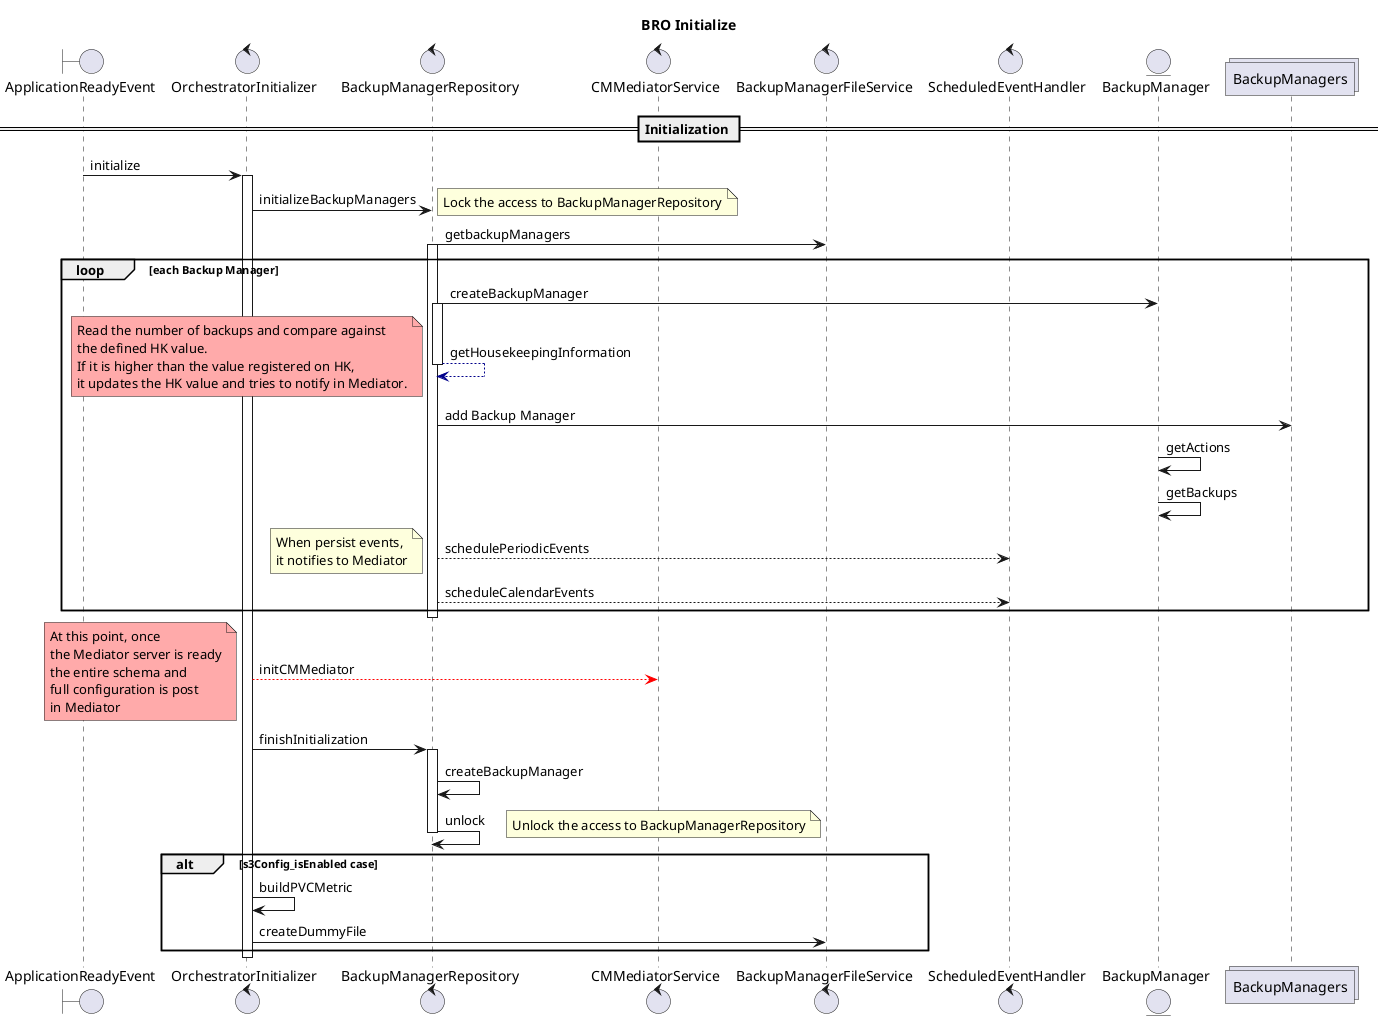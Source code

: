 @startuml
Title BRO Initialize
boundary ApplicationReadyEvent
control OrchestratorInitializer
control BackupManagerRepository
control CMMediatorService
control BackupManagerFileService
control ScheduledEventHandler
entity BackupManager
collections BackupManagers

== Initialization ==
note left: ApplicationReadyEvent
ApplicationReadyEvent -> OrchestratorInitializer :initialize 
activate OrchestratorInitializer
OrchestratorInitializer -> BackupManagerRepository:initializeBackupManagers
note right: Lock the access to BackupManagerRepository
BackupManagerRepository -> BackupManagerFileService: getbackupManagers
activate BackupManagerRepository
loop each Backup Manager
    BackupManagerRepository -> BackupManager: createBackupManager
    activate BackupManagerRepository
    BackupManagerRepository -[#DarkBlue]-> BackupManagerRepository: getHousekeepingInformation
    note left #FFAAAA
Read the number of backups and compare against
the defined HK value. 
If it is higher than the value registered on HK,
it updates the HK value and tries to notify in Mediator.
    end Note
    deactivate BackupManagerRepository
    BackupManagerRepository -> BackupManagers: add Backup Manager
    BackupManager->BackupManager: getActions
    BackupManager->BackupManager: getBackups
    BackupManagerRepository --> ScheduledEventHandler:schedulePeriodicEvents
    note left
    When persist events, 
    it notifies to Mediator
    end Note
    BackupManagerRepository --> ScheduledEventHandler:scheduleCalendarEvents
end
deactivate BackupManagerRepository

OrchestratorInitializer -[#Red]-> CMMediatorService : initCMMediator
note left #FFAAAA
At this point, once 
the Mediator server is ready
the entire schema and 
full configuration is post 
in Mediator
end Note
OrchestratorInitializer -> BackupManagerRepository: finishInitialization
activate BackupManagerRepository
BackupManagerRepository -> BackupManagerRepository: createBackupManager
BackupManagerRepository -> BackupManagerRepository: unlock
note right: Unlock the access to BackupManagerRepository
deactivate BackupManagerRepository
alt s3Config_isEnabled case
OrchestratorInitializer -> OrchestratorInitializer:buildPVCMetric
OrchestratorInitializer -> BackupManagerFileService: createDummyFile
end
deactivate OrchestratorInitializer

@enduml